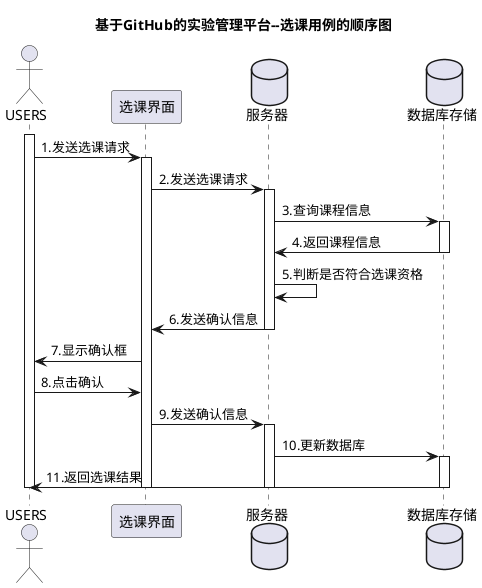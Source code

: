 @startuml
title 基于GitHub的实验管理平台--选课用例的顺序图
actor USERS
activate USERS
USERS -> 选课界面: 1.发送选课请求
activate 选课界面
database 服务器
database 数据库存储
选课界面 -> 服务器:2.发送选课请求
activate 服务器
服务器-> 数据库存储:3.查询课程信息
activate 数据库存储
数据库存储->服务器:4.返回课程信息
deactivate 数据库存储
服务器->服务器:5.判断是否符合选课资格
服务器->选课界面:6.发送确认信息
deactivate 服务器
选课界面->USERS:7.显示确认框
USERS->选课界面:8.点击确认
选课界面 -> 服务器:9.发送确认信息
activate 服务器
服务器-> 数据库存储:10.更新数据库
activate 数据库存储
数据库存储 -> USERS:11.返回选课结果
deactivate 数据库存储
deactivate 服务器
deactivate 选课界面
deactivate USERS
@enduml
